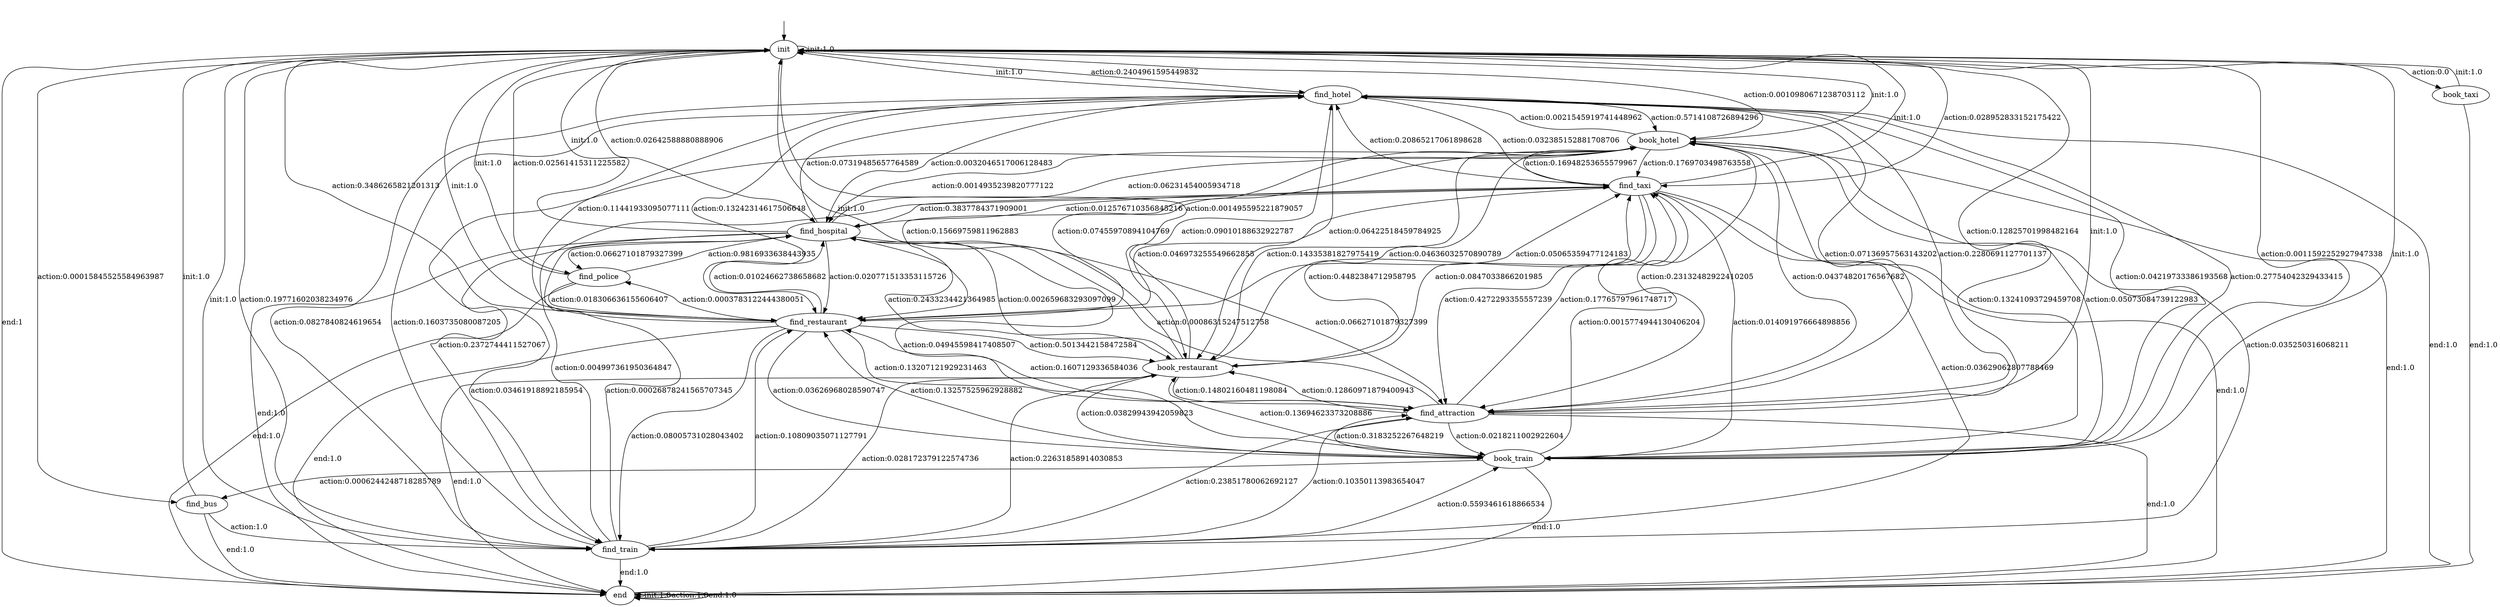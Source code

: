 digraph learned_mdp {
s0 [label="init"];
s1 [label="find_hotel"];
s2 [label="book_hotel"];
s3 [label="find_train"];
s4 [label="book_train"];
s5 [label="find_attraction"];
s6 [label="find_restaurant"];
s7 [label="book_restaurant"];
s8 [label="find_hospital"];
s9 [label="book_taxi"];
s10 [label="find_taxi"];
s11 [label="find_bus"];
s12 [label="find_police"];
s13 [label="end"];
s0 -> s0  [label="init:1.0"];
s0 -> s1  [label="action:0.2404961595449832"];
s0 -> s2  [label="action:0.0010980671238703112"];
s0 -> s3  [label="action:0.19771602038234976"];
s0 -> s4  [label="action:0.0011592252927947338"];
s0 -> s5  [label="action:0.12825701998482164"];
s0 -> s6  [label="action:0.3486265821201313"];
s0 -> s7  [label="action:0.001495595221879057"];
s0 -> s8  [label="action:0.02642588880888906"];
s0 -> s9  [label="action:0.0"];
s0 -> s10  [label="action:0.028952833152175422"];
s0 -> s11  [label="action:0.00015845525584963987"];
s0 -> s12  [label="action:0.02561415311225582"];
s0 -> s13  [label="end:1"];
s1 -> s0  [label="init:1.0"];
s1 -> s2  [label="action:0.5714108726894296"];
s1 -> s3  [label="action:0.0827840824619654"];
s1 -> s4  [label="action:0.04219733386193568"];
s1 -> s5  [label="action:0.07136957563143202"];
s1 -> s6  [label="action:0.13242314617506648"];
s1 -> s7  [label="action:0.06422518459784925"];
s1 -> s8  [label="action:0.0032046517006128483"];
s1 -> s10  [label="action:0.032385152881708706"];
s1 -> s13 [label="end:1.0"];
s2 -> s0  [label="init:1.0"];
s2 -> s1  [label="action:0.0021545919741448962"];
s2 -> s3  [label="action:0.2372744411527067"];
s2 -> s4  [label="action:0.05073084739122983"];
s2 -> s5  [label="action:0.23132482922410205"];
s2 -> s6  [label="action:0.15669759811962883"];
s2 -> s7  [label="action:0.14335381827975419"];
s2 -> s8  [label="action:0.0014935239820777122"];
s2 -> s10  [label="action:0.1769703498763558"];
s2 -> s13 [label="end:1.0"];
s3 -> s0  [label="init:1.0"];
s3 -> s1  [label="action:0.1603735080087205"];
s3 -> s2  [label="action:0.035250316068211"];
s3 -> s4  [label="action:0.5593461618866534"];
s3 -> s5  [label="action:0.10350113983654047"];
s3 -> s6  [label="action:0.10809035071127791"];
s3 -> s7  [label="action:0.028172379122574736"];
s3 -> s8  [label="action:0.00026878241565707345"];
s3 -> s10  [label="action:0.004997361950364847"];
s3 -> s13 [label="end:1.0"];
s4 -> s0  [label="init:1.0"];
s4 -> s1  [label="action:0.27754042329433415"];
s4 -> s2  [label="action:0.13241093729459708"];
s4 -> s5  [label="action:0.3183252267648219"];
s4 -> s6  [label="action:0.13257525962928882"];
s4 -> s7  [label="action:0.13694623373208886"];
s4 -> s10  [label="action:0.0015774944130406204"];
s4 -> s11  [label="action:0.0006244248718285789"];
s4 -> s13 [label="end:1.0"];
s5 -> s0  [label="init:1.0"];
s5 -> s1  [label="action:0.2280691127701137"];
s5 -> s2  [label="action:0.04374820176567682"];
s5 -> s3  [label="action:0.23851780062692127"];
s5 -> s4  [label="action:0.0218211002922604"];
s5 -> s6  [label="action:0.1607129336584036"];
s5 -> s7  [label="action:0.12860971879400943"];
s5 -> s8  [label="action:0.00086315247512758"];
s5 -> s10  [label="action:0.17765797961748717"];
s5 -> s13 [label="end:1.0"];
s6 -> s0  [label="init:1.0"];
s6 -> s1  [label="action:0.11441933095077111"];
s6 -> s2  [label="action:0.07455970894104769"];
s6 -> s3  [label="action:0.08005731028043402"];
s6 -> s4  [label="action:0.03626968028590747"];
s6 -> s5  [label="action:0.13207121929231463"];
s6 -> s7  [label="action:0.5013442158472584"];
s6 -> s8  [label="action:0.01024662738658682"];
s6 -> s10  [label="action:0.05065359477124183"];
s6 -> s12  [label="action:0.0003783122444380051"];
s6 -> s13 [label="end:1.0"];
s7 -> s0  [label="init:1.0"];
s7 -> s1  [label="action:0.09010188632922787"];
s7 -> s2  [label="action:0.04636032570890789"];
s7 -> s3  [label="action:0.22631858914030853"];
s7 -> s4  [label="action:0.03829943942059823"];
s7 -> s5  [label="action:0.14802160481198084"];
s7 -> s8  [label="action:0.002659683293097099"];
s7 -> s10  [label="action:0.4482384712958795"];
s7 -> s13 [label="end:1.0"];
s8 -> s0  [label="init:1.0"];
s8 -> s1  [label="action:0.07319485657764589"];
s8 -> s2  [label="action:0.06231454005934718"];
s8 -> s3  [label="action:0.03461918892185954"];
s8 -> s4  [label="action:0.04945598417408507"];
s8 -> s5  [label="action:0.06627101879327399"];
s8 -> s6  [label="action:0.020771513353115726"];
s8 -> s7  [label="action:0.2433234421364985"];
s8 -> s10  [label="action:0.3837784371909001"];
s8 -> s12  [label="action:0.06627101879327399"];
s8 -> s13 [label="end:1.0"];
s9 -> s0  [label="init:1.0"];
s9 -> s13 [label="end:1.0"];
s10 -> s0  [label="init:1.0"];
s10 -> s1  [label="action:0.20865217061898628"];
s10 -> s2  [label="action:0.16948253655579967"];
s10 -> s3  [label="action:0.03629062807788469"];
s10 -> s4  [label="action:0.014091976664898856"];
s10 -> s5  [label="action:0.4272293355557239"];
s10 -> s6  [label="action:0.046973255549662855"];
s10 -> s7  [label="action:0.0847033866201985"];
s10 -> s8  [label="action:0.012576710356845216"];
s10 -> s13 [label="end:1.0"];
s11 -> s0  [label="init:1.0"];
s11 -> s3  [label="action:1.0"];
s11 -> s13 [label="end:1.0"];
s12 -> s0  [label="init:1.0"];
s12 -> s6  [label="action:0.018306636155606407"];
s12 -> s8  [label="action:0.9816933638443935"];
s12 -> s13 [label="end:1.0"];
s13 -> s13 [label="init:1.0"];
s13 -> s13  [label="action:1.0"];
s13 -> s13  [label="end:1.0"];
__start0 [label="", shape=none];
__start0 -> s0  [label=""];
}